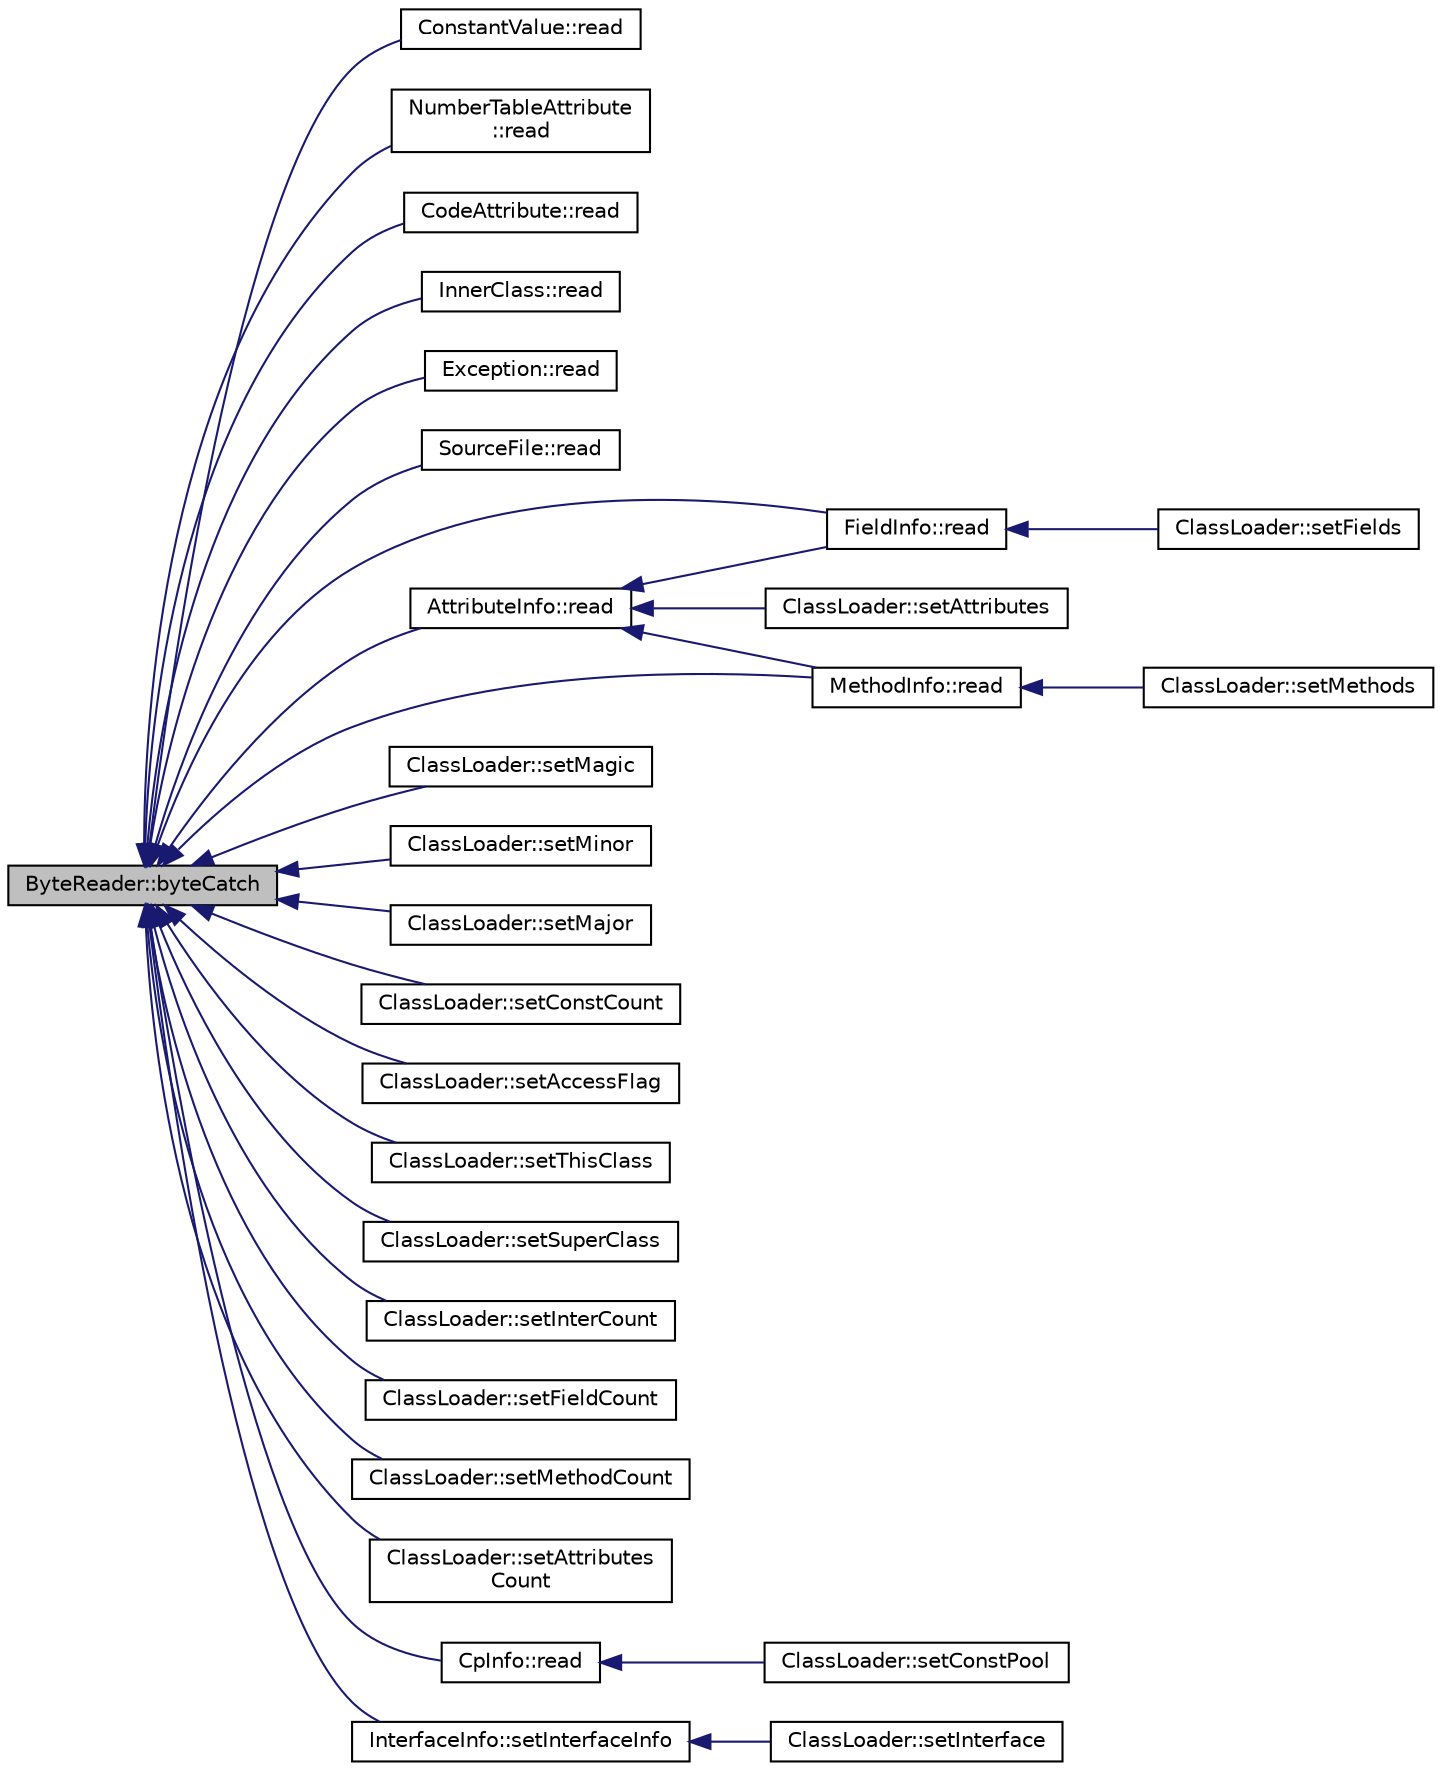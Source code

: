 digraph "ByteReader::byteCatch"
{
  edge [fontname="Helvetica",fontsize="10",labelfontname="Helvetica",labelfontsize="10"];
  node [fontname="Helvetica",fontsize="10",shape=record];
  rankdir="LR";
  Node1 [label="ByteReader::byteCatch",height=0.2,width=0.4,color="black", fillcolor="grey75", style="filled", fontcolor="black"];
  Node1 -> Node2 [dir="back",color="midnightblue",fontsize="10",style="solid",fontname="Helvetica"];
  Node2 [label="ConstantValue::read",height=0.2,width=0.4,color="black", fillcolor="white", style="filled",URL="$class_constant_value.html#aee71ff590a730276c8da00dbdee74ecf"];
  Node1 -> Node3 [dir="back",color="midnightblue",fontsize="10",style="solid",fontname="Helvetica"];
  Node3 [label="NumberTableAttribute\l::read",height=0.2,width=0.4,color="black", fillcolor="white", style="filled",URL="$class_number_table_attribute.html#aa56c8bbf97ea1c478e4488b93f1287a7"];
  Node1 -> Node4 [dir="back",color="midnightblue",fontsize="10",style="solid",fontname="Helvetica"];
  Node4 [label="CodeAttribute::read",height=0.2,width=0.4,color="black", fillcolor="white", style="filled",URL="$class_code_attribute.html#ae5c7888c59b2a2990798c597c014a2ac"];
  Node1 -> Node5 [dir="back",color="midnightblue",fontsize="10",style="solid",fontname="Helvetica"];
  Node5 [label="InnerClass::read",height=0.2,width=0.4,color="black", fillcolor="white", style="filled",URL="$class_inner_class.html#ab178cb43a3277c1ade99a8a0c346cd49"];
  Node1 -> Node6 [dir="back",color="midnightblue",fontsize="10",style="solid",fontname="Helvetica"];
  Node6 [label="Exception::read",height=0.2,width=0.4,color="black", fillcolor="white", style="filled",URL="$class_exception.html#ad660b6215e7a9df9b2d4bc5216c828c4"];
  Node1 -> Node7 [dir="back",color="midnightblue",fontsize="10",style="solid",fontname="Helvetica"];
  Node7 [label="SourceFile::read",height=0.2,width=0.4,color="black", fillcolor="white", style="filled",URL="$class_source_file.html#ab03dce42dd5c3f890ac4efa38e9d93e6"];
  Node1 -> Node8 [dir="back",color="midnightblue",fontsize="10",style="solid",fontname="Helvetica"];
  Node8 [label="AttributeInfo::read",height=0.2,width=0.4,color="black", fillcolor="white", style="filled",URL="$class_attribute_info.html#ac167daa272a7ef9b9f11389d34e42165"];
  Node8 -> Node9 [dir="back",color="midnightblue",fontsize="10",style="solid",fontname="Helvetica"];
  Node9 [label="ClassLoader::setAttributes",height=0.2,width=0.4,color="black", fillcolor="white", style="filled",URL="$class_class_loader.html#adac675675241b8c2892ebfbf5b902d33"];
  Node8 -> Node10 [dir="back",color="midnightblue",fontsize="10",style="solid",fontname="Helvetica"];
  Node10 [label="FieldInfo::read",height=0.2,width=0.4,color="black", fillcolor="white", style="filled",URL="$class_field_info.html#acb85db9ce893bc3e2617138fd46a8ad6"];
  Node10 -> Node11 [dir="back",color="midnightblue",fontsize="10",style="solid",fontname="Helvetica"];
  Node11 [label="ClassLoader::setFields",height=0.2,width=0.4,color="black", fillcolor="white", style="filled",URL="$class_class_loader.html#a3a544b1a25a445bbf4ce7e5d84a2a90a"];
  Node8 -> Node12 [dir="back",color="midnightblue",fontsize="10",style="solid",fontname="Helvetica"];
  Node12 [label="MethodInfo::read",height=0.2,width=0.4,color="black", fillcolor="white", style="filled",URL="$struct_method_info.html#a96fbb8de441ef2af032c20d36d41eb7a",tooltip="Serve para preencher os valores de uma instância de MethodInfo. "];
  Node12 -> Node13 [dir="back",color="midnightblue",fontsize="10",style="solid",fontname="Helvetica"];
  Node13 [label="ClassLoader::setMethods",height=0.2,width=0.4,color="black", fillcolor="white", style="filled",URL="$class_class_loader.html#ab47e37f5d359a067182c1a181e9db54e"];
  Node1 -> Node14 [dir="back",color="midnightblue",fontsize="10",style="solid",fontname="Helvetica"];
  Node14 [label="ClassLoader::setMagic",height=0.2,width=0.4,color="black", fillcolor="white", style="filled",URL="$class_class_loader.html#a9e756ef58a13aab63472a9b343710327"];
  Node1 -> Node15 [dir="back",color="midnightblue",fontsize="10",style="solid",fontname="Helvetica"];
  Node15 [label="ClassLoader::setMinor",height=0.2,width=0.4,color="black", fillcolor="white", style="filled",URL="$class_class_loader.html#ad2bd2b993bdbc080f77a9f5e76744fd7"];
  Node1 -> Node16 [dir="back",color="midnightblue",fontsize="10",style="solid",fontname="Helvetica"];
  Node16 [label="ClassLoader::setMajor",height=0.2,width=0.4,color="black", fillcolor="white", style="filled",URL="$class_class_loader.html#afd21ab61a4ea4d2fda29319e37a7886e"];
  Node1 -> Node17 [dir="back",color="midnightblue",fontsize="10",style="solid",fontname="Helvetica"];
  Node17 [label="ClassLoader::setConstCount",height=0.2,width=0.4,color="black", fillcolor="white", style="filled",URL="$class_class_loader.html#a22735292f1ed1c1b101111f013524a06"];
  Node1 -> Node18 [dir="back",color="midnightblue",fontsize="10",style="solid",fontname="Helvetica"];
  Node18 [label="ClassLoader::setAccessFlag",height=0.2,width=0.4,color="black", fillcolor="white", style="filled",URL="$class_class_loader.html#a78a667283feda0933eabf1d8f601fa30"];
  Node1 -> Node19 [dir="back",color="midnightblue",fontsize="10",style="solid",fontname="Helvetica"];
  Node19 [label="ClassLoader::setThisClass",height=0.2,width=0.4,color="black", fillcolor="white", style="filled",URL="$class_class_loader.html#aa089d3175ca27ac5e0efa2f6c26c4df5"];
  Node1 -> Node20 [dir="back",color="midnightblue",fontsize="10",style="solid",fontname="Helvetica"];
  Node20 [label="ClassLoader::setSuperClass",height=0.2,width=0.4,color="black", fillcolor="white", style="filled",URL="$class_class_loader.html#a011a4cfdd1995fa34718a549ca467b0a"];
  Node1 -> Node21 [dir="back",color="midnightblue",fontsize="10",style="solid",fontname="Helvetica"];
  Node21 [label="ClassLoader::setInterCount",height=0.2,width=0.4,color="black", fillcolor="white", style="filled",URL="$class_class_loader.html#a25c897efbe0542a8603f2dfa29943881"];
  Node1 -> Node22 [dir="back",color="midnightblue",fontsize="10",style="solid",fontname="Helvetica"];
  Node22 [label="ClassLoader::setFieldCount",height=0.2,width=0.4,color="black", fillcolor="white", style="filled",URL="$class_class_loader.html#aedeaf814e3cf232978ce7e0b135c93b0"];
  Node1 -> Node23 [dir="back",color="midnightblue",fontsize="10",style="solid",fontname="Helvetica"];
  Node23 [label="ClassLoader::setMethodCount",height=0.2,width=0.4,color="black", fillcolor="white", style="filled",URL="$class_class_loader.html#aa744ed99b82e912547af903ea13fa3dd"];
  Node1 -> Node24 [dir="back",color="midnightblue",fontsize="10",style="solid",fontname="Helvetica"];
  Node24 [label="ClassLoader::setAttributes\lCount",height=0.2,width=0.4,color="black", fillcolor="white", style="filled",URL="$class_class_loader.html#ae1dff6712251163173291991f52ac8fa"];
  Node1 -> Node25 [dir="back",color="midnightblue",fontsize="10",style="solid",fontname="Helvetica"];
  Node25 [label="CpInfo::read",height=0.2,width=0.4,color="black", fillcolor="white", style="filled",URL="$class_cp_info.html#ab8c89df973cc40b407e0cdd4911923f1"];
  Node25 -> Node26 [dir="back",color="midnightblue",fontsize="10",style="solid",fontname="Helvetica"];
  Node26 [label="ClassLoader::setConstPool",height=0.2,width=0.4,color="black", fillcolor="white", style="filled",URL="$class_class_loader.html#a09a097315d78f50dc7522811e256978f"];
  Node1 -> Node10 [dir="back",color="midnightblue",fontsize="10",style="solid",fontname="Helvetica"];
  Node1 -> Node27 [dir="back",color="midnightblue",fontsize="10",style="solid",fontname="Helvetica"];
  Node27 [label="InterfaceInfo::setInterfaceInfo",height=0.2,width=0.4,color="black", fillcolor="white", style="filled",URL="$class_interface_info.html#a9fa9166bbfee8837d611da9a88d1ba67"];
  Node27 -> Node28 [dir="back",color="midnightblue",fontsize="10",style="solid",fontname="Helvetica"];
  Node28 [label="ClassLoader::setInterface",height=0.2,width=0.4,color="black", fillcolor="white", style="filled",URL="$class_class_loader.html#a18bc96df21925d9da172c64205736ea5"];
  Node1 -> Node12 [dir="back",color="midnightblue",fontsize="10",style="solid",fontname="Helvetica"];
}
